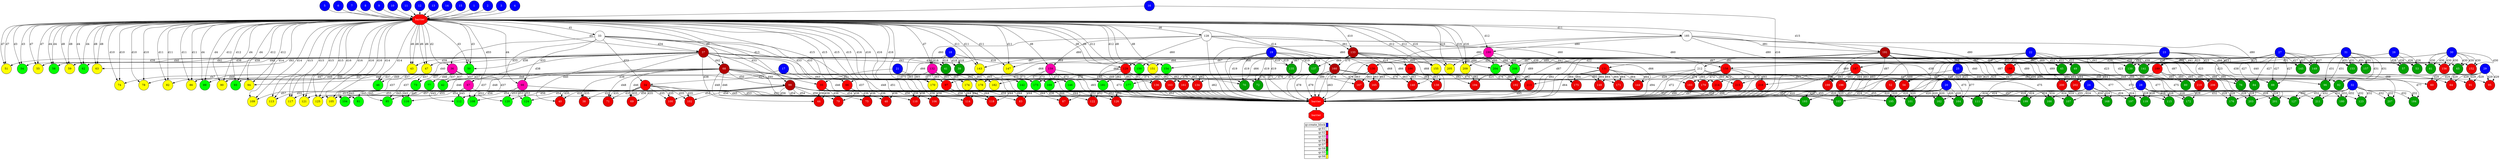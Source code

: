 digraph {
  rankdir=TB;
  labeljust="l";
  subgraph dependence_graph {
    ranksep=0.20;
    node[height=0.75];

1[shape=circle, style=filled fillcolor="#0000ff" fontcolor="#ffffff"];
2[shape=circle, style=filled fillcolor="#0000ff" fontcolor="#ffffff"];
3[shape=circle, style=filled fillcolor="#0000ff" fontcolor="#ffffff"];
4[shape=circle, style=filled fillcolor="#0000ff" fontcolor="#ffffff"];
5[shape=circle, style=filled fillcolor="#0000ff" fontcolor="#ffffff"];
6[shape=circle, style=filled fillcolor="#0000ff" fontcolor="#ffffff"];
7[shape=circle, style=filled fillcolor="#0000ff" fontcolor="#ffffff"];
8[shape=circle, style=filled fillcolor="#0000ff" fontcolor="#ffffff"];
9[shape=circle, style=filled fillcolor="#0000ff" fontcolor="#ffffff"];
10[shape=circle, style=filled fillcolor="#0000ff" fontcolor="#ffffff"];
11[shape=circle, style=filled fillcolor="#0000ff" fontcolor="#ffffff"];
12[shape=circle, style=filled fillcolor="#0000ff" fontcolor="#ffffff"];
13[shape=circle, style=filled fillcolor="#0000ff" fontcolor="#ffffff"];
14[shape=circle, style=filled fillcolor="#0000ff" fontcolor="#ffffff"];
15[shape=circle, style=filled fillcolor="#0000ff" fontcolor="#ffffff"];
16[shape=circle, style=filled fillcolor="#0000ff" fontcolor="#ffffff"];
Synchro1[label="barrier", shape=octagon, style=filled fillcolor="#ff0000" fontcolor="#FFFFFF"];
6 -> Synchro1;
8 -> Synchro1;
10 -> Synchro1;
15 -> Synchro1;
7 -> Synchro1;
3 -> Synchro1;
1 -> Synchro1;
4 -> Synchro1;
12 -> Synchro1;
11 -> Synchro1;
14 -> Synchro1;
2 -> Synchro1;
5 -> Synchro1;
9 -> Synchro1;
16 -> Synchro1;
13 -> Synchro1;
17[shape=circle, style=filled fillcolor="#0000ff" fontcolor="#ffffff"];
18[shape=circle, style=filled fillcolor="#0000ff" fontcolor="#ffffff"];
19[shape=circle, style=filled fillcolor="#0000ff" fontcolor="#ffffff"];
20[shape=circle, style=filled fillcolor="#0000ff" fontcolor="#ffffff"];
21[shape=circle, style=filled fillcolor="#0000ff" fontcolor="#ffffff"];
22[shape=circle, style=filled fillcolor="#0000ff" fontcolor="#ffffff"];
23[shape=circle, style=filled fillcolor="#0000ff" fontcolor="#ffffff"];
24[shape=circle, style=filled fillcolor="#0000ff" fontcolor="#ffffff"];
25[shape=circle, style=filled fillcolor="#0000ff" fontcolor="#ffffff"];
26[shape=circle, style=filled fillcolor="#0000ff" fontcolor="#ffffff"];
27[shape=circle, style=filled fillcolor="#0000ff" fontcolor="#ffffff"];
28[shape=circle, style=filled fillcolor="#0000ff" fontcolor="#ffffff"];
29[shape=circle, style=filled fillcolor="#0000ff" fontcolor="#ffffff"];
30[shape=circle, style=filled fillcolor="#0000ff" fontcolor="#ffffff"];
31[shape=circle, style=filled fillcolor="#0000ff" fontcolor="#ffffff"];
32[shape=circle, style=filled fillcolor="#0000ff" fontcolor="#ffffff"];
33[shape=circle, style=filled fillcolor="#ffffff" fontcolor="#000000"];
Synchro1 -> 33[ label="d1" ];
34[shape=circle, style=filled fillcolor="#ff0000" fontcolor="#000000"];
17 -> 34[ label="d17" ];
33 -> 34[ label="d33" ];
35[shape=circle, style=filled fillcolor="#ff0000" fontcolor="#000000"];
21 -> 35[ label="d21" ];
33 -> 35[ label="d33" ];
36[shape=circle, style=filled fillcolor="#ff00ae" fontcolor="#000000"];
33 -> 36[ label="d33" ];
Synchro1 -> 36[ label="d2" ];
37[shape=circle, style=filled fillcolor="#b30000" fontcolor="#ffffff"];
33 -> 37[ label="d34" ];
Synchro1 -> 37[ label="d5" ];
38[shape=circle, style=filled fillcolor="#eb0000" fontcolor="#ffffff"];
34 -> 38[ label="d35" ];
37 -> 38[ label="d38" ];
34 -> 38[ label="d35" ];
39[shape=circle, style=filled fillcolor="#00a200" fontcolor="#ffffff"];
18 -> 39[ label="d18" ];
37 -> 39[ label="d39" ];
18 -> 39[ label="d18" ];
40[shape=circle, style=filled fillcolor="#eb0000" fontcolor="#ffffff"];
34 -> 40[ label="d35" ];
37 -> 40[ label="d40" ];
34 -> 40[ label="d35" ];
41[shape=circle, style=filled fillcolor="#00a200" fontcolor="#ffffff"];
18 -> 41[ label="d18" ];
37 -> 41[ label="d41" ];
18 -> 41[ label="d18" ];
42[shape=circle, style=filled fillcolor="#00ff00" fontcolor="#000000"];
37 -> 42[ label="d38" ];
36 -> 42[ label="d37" ];
36 -> 42[ label="d37" ];
43[shape=circle, style=filled fillcolor="#ffff00" fontcolor="#000000"];
37 -> 43[ label="d39" ];
Synchro1 -> 43[ label="d6" ];
Synchro1 -> 43[ label="d6" ];
44[shape=circle, style=filled fillcolor="#eb0000" fontcolor="#ffffff"];
35 -> 44[ label="d36" ];
37 -> 44[ label="d38" ];
35 -> 44[ label="d36" ];
45[shape=circle, style=filled fillcolor="#00a200" fontcolor="#ffffff"];
22 -> 45[ label="d22" ];
37 -> 45[ label="d39" ];
22 -> 45[ label="d22" ];
46[shape=circle, style=filled fillcolor="#00ff00" fontcolor="#000000"];
37 -> 46[ label="d40" ];
36 -> 46[ label="d37" ];
36 -> 46[ label="d37" ];
47[shape=circle, style=filled fillcolor="#ffff00" fontcolor="#000000"];
37 -> 47[ label="d41" ];
Synchro1 -> 47[ label="d6" ];
Synchro1 -> 47[ label="d6" ];
48[shape=circle, style=filled fillcolor="#eb0000" fontcolor="#ffffff"];
35 -> 48[ label="d36" ];
37 -> 48[ label="d40" ];
35 -> 48[ label="d36" ];
49[shape=circle, style=filled fillcolor="#00a200" fontcolor="#ffffff"];
22 -> 49[ label="d22" ];
37 -> 49[ label="d41" ];
22 -> 49[ label="d22" ];
50[shape=circle, style=filled fillcolor="#00ff00" fontcolor="#000000"];
37 -> 50[ label="d38" ];
Synchro1 -> 50[ label="d3" ];
Synchro1 -> 50[ label="d3" ];
51[shape=circle, style=filled fillcolor="#ffff00" fontcolor="#000000"];
37 -> 51[ label="d39" ];
Synchro1 -> 51[ label="d7" ];
Synchro1 -> 51[ label="d7" ];
52[shape=circle, style=filled fillcolor="#eb0000" fontcolor="#ffffff"];
25 -> 52[ label="d25" ];
37 -> 52[ label="d38" ];
25 -> 52[ label="d25" ];
53[shape=circle, style=filled fillcolor="#00a200" fontcolor="#ffffff"];
26 -> 53[ label="d26" ];
37 -> 53[ label="d39" ];
26 -> 53[ label="d26" ];
54[shape=circle, style=filled fillcolor="#00ff00" fontcolor="#000000"];
37 -> 54[ label="d40" ];
Synchro1 -> 54[ label="d3" ];
Synchro1 -> 54[ label="d3" ];
55[shape=circle, style=filled fillcolor="#ffff00" fontcolor="#000000"];
37 -> 55[ label="d41" ];
Synchro1 -> 55[ label="d7" ];
Synchro1 -> 55[ label="d7" ];
56[shape=circle, style=filled fillcolor="#eb0000" fontcolor="#ffffff"];
25 -> 56[ label="d25" ];
37 -> 56[ label="d40" ];
25 -> 56[ label="d25" ];
57[shape=circle, style=filled fillcolor="#00a200" fontcolor="#ffffff"];
26 -> 57[ label="d26" ];
37 -> 57[ label="d41" ];
26 -> 57[ label="d26" ];
58[shape=circle, style=filled fillcolor="#00ff00" fontcolor="#000000"];
37 -> 58[ label="d38" ];
Synchro1 -> 58[ label="d4" ];
Synchro1 -> 58[ label="d4" ];
59[shape=circle, style=filled fillcolor="#ffff00" fontcolor="#000000"];
37 -> 59[ label="d39" ];
Synchro1 -> 59[ label="d8" ];
Synchro1 -> 59[ label="d8" ];
60[shape=circle, style=filled fillcolor="#eb0000" fontcolor="#ffffff"];
29 -> 60[ label="d29" ];
37 -> 60[ label="d38" ];
29 -> 60[ label="d29" ];
61[shape=circle, style=filled fillcolor="#00a200" fontcolor="#ffffff"];
30 -> 61[ label="d30" ];
37 -> 61[ label="d39" ];
30 -> 61[ label="d30" ];
62[shape=circle, style=filled fillcolor="#00ff00" fontcolor="#000000"];
37 -> 62[ label="d40" ];
Synchro1 -> 62[ label="d4" ];
Synchro1 -> 62[ label="d4" ];
63[shape=circle, style=filled fillcolor="#ffff00" fontcolor="#000000"];
37 -> 63[ label="d41" ];
Synchro1 -> 63[ label="d8" ];
Synchro1 -> 63[ label="d8" ];
64[shape=circle, style=filled fillcolor="#eb0000" fontcolor="#ffffff"];
29 -> 64[ label="d29" ];
37 -> 64[ label="d40" ];
29 -> 64[ label="d29" ];
65[shape=circle, style=filled fillcolor="#00a200" fontcolor="#ffffff"];
30 -> 65[ label="d30" ];
37 -> 65[ label="d41" ];
30 -> 65[ label="d30" ];
66[shape=circle, style=filled fillcolor="#ff0000" fontcolor="#000000"];
25 -> 66[ label="d25" ];
33 -> 66[ label="d33" ];
67[shape=circle, style=filled fillcolor="#ff00ae" fontcolor="#000000"];
33 -> 67[ label="d33" ];
Synchro1 -> 67[ label="d3" ];
68[shape=circle, style=filled fillcolor="#b30000" fontcolor="#ffffff"];
37 -> 68[ label="d42" ];
Synchro1 -> 68[ label="d9" ];
69[shape=circle, style=filled fillcolor="#eb0000" fontcolor="#ffffff"];
34 -> 69[ label="d35" ];
68 -> 69[ label="d46" ];
34 -> 69[ label="d35" ];
70[shape=circle, style=filled fillcolor="#00a200" fontcolor="#ffffff"];
19 -> 70[ label="d19" ];
68 -> 70[ label="d47" ];
19 -> 70[ label="d19" ];
71[shape=circle, style=filled fillcolor="#eb0000" fontcolor="#ffffff"];
34 -> 71[ label="d35" ];
68 -> 71[ label="d48" ];
34 -> 71[ label="d35" ];
72[shape=circle, style=filled fillcolor="#00a200" fontcolor="#ffffff"];
19 -> 72[ label="d19" ];
68 -> 72[ label="d49" ];
19 -> 72[ label="d19" ];
73[shape=circle, style=filled fillcolor="#00ff00" fontcolor="#000000"];
68 -> 73[ label="d46" ];
36 -> 73[ label="d37" ];
36 -> 73[ label="d37" ];
74[shape=circle, style=filled fillcolor="#ffff00" fontcolor="#000000"];
68 -> 74[ label="d47" ];
Synchro1 -> 74[ label="d10" ];
Synchro1 -> 74[ label="d10" ];
75[shape=circle, style=filled fillcolor="#eb0000" fontcolor="#ffffff"];
35 -> 75[ label="d36" ];
68 -> 75[ label="d46" ];
35 -> 75[ label="d36" ];
76[shape=circle, style=filled fillcolor="#00a200" fontcolor="#ffffff"];
23 -> 76[ label="d23" ];
68 -> 76[ label="d47" ];
23 -> 76[ label="d23" ];
77[shape=circle, style=filled fillcolor="#00ff00" fontcolor="#000000"];
68 -> 77[ label="d48" ];
36 -> 77[ label="d37" ];
36 -> 77[ label="d37" ];
78[shape=circle, style=filled fillcolor="#ffff00" fontcolor="#000000"];
68 -> 78[ label="d49" ];
Synchro1 -> 78[ label="d10" ];
Synchro1 -> 78[ label="d10" ];
79[shape=circle, style=filled fillcolor="#eb0000" fontcolor="#ffffff"];
35 -> 79[ label="d36" ];
68 -> 79[ label="d48" ];
35 -> 79[ label="d36" ];
80[shape=circle, style=filled fillcolor="#00a200" fontcolor="#ffffff"];
23 -> 80[ label="d23" ];
68 -> 80[ label="d49" ];
23 -> 80[ label="d23" ];
81[shape=circle, style=filled fillcolor="#00ff00" fontcolor="#000000"];
68 -> 81[ label="d46" ];
67 -> 81[ label="d45" ];
67 -> 81[ label="d45" ];
82[shape=circle, style=filled fillcolor="#ffff00" fontcolor="#000000"];
68 -> 82[ label="d47" ];
Synchro1 -> 82[ label="d11" ];
Synchro1 -> 82[ label="d11" ];
83[shape=circle, style=filled fillcolor="#eb0000" fontcolor="#ffffff"];
66 -> 83[ label="d44" ];
68 -> 83[ label="d46" ];
66 -> 83[ label="d44" ];
84[shape=circle, style=filled fillcolor="#00a200" fontcolor="#ffffff"];
27 -> 84[ label="d27" ];
68 -> 84[ label="d47" ];
27 -> 84[ label="d27" ];
85[shape=circle, style=filled fillcolor="#00ff00" fontcolor="#000000"];
68 -> 85[ label="d48" ];
67 -> 85[ label="d45" ];
67 -> 85[ label="d45" ];
86[shape=circle, style=filled fillcolor="#ffff00" fontcolor="#000000"];
68 -> 86[ label="d49" ];
Synchro1 -> 86[ label="d11" ];
Synchro1 -> 86[ label="d11" ];
87[shape=circle, style=filled fillcolor="#eb0000" fontcolor="#ffffff"];
66 -> 87[ label="d44" ];
68 -> 87[ label="d48" ];
66 -> 87[ label="d44" ];
88[shape=circle, style=filled fillcolor="#00a200" fontcolor="#ffffff"];
27 -> 88[ label="d27" ];
68 -> 88[ label="d49" ];
27 -> 88[ label="d27" ];
89[shape=circle, style=filled fillcolor="#00ff00" fontcolor="#000000"];
68 -> 89[ label="d46" ];
Synchro1 -> 89[ label="d4" ];
Synchro1 -> 89[ label="d4" ];
90[shape=circle, style=filled fillcolor="#ffff00" fontcolor="#000000"];
68 -> 90[ label="d47" ];
Synchro1 -> 90[ label="d12" ];
Synchro1 -> 90[ label="d12" ];
91[shape=circle, style=filled fillcolor="#eb0000" fontcolor="#ffffff"];
29 -> 91[ label="d29" ];
68 -> 91[ label="d46" ];
29 -> 91[ label="d29" ];
92[shape=circle, style=filled fillcolor="#00a200" fontcolor="#ffffff"];
31 -> 92[ label="d31" ];
68 -> 92[ label="d47" ];
31 -> 92[ label="d31" ];
93[shape=circle, style=filled fillcolor="#00ff00" fontcolor="#000000"];
68 -> 93[ label="d48" ];
Synchro1 -> 93[ label="d4" ];
Synchro1 -> 93[ label="d4" ];
94[shape=circle, style=filled fillcolor="#ffff00" fontcolor="#000000"];
68 -> 94[ label="d49" ];
Synchro1 -> 94[ label="d12" ];
Synchro1 -> 94[ label="d12" ];
95[shape=circle, style=filled fillcolor="#eb0000" fontcolor="#ffffff"];
29 -> 95[ label="d29" ];
68 -> 95[ label="d48" ];
29 -> 95[ label="d29" ];
96[shape=circle, style=filled fillcolor="#00a200" fontcolor="#ffffff"];
31 -> 96[ label="d31" ];
68 -> 96[ label="d49" ];
31 -> 96[ label="d31" ];
97[shape=circle, style=filled fillcolor="#ff0000" fontcolor="#000000"];
29 -> 97[ label="d29" ];
33 -> 97[ label="d33" ];
98[shape=circle, style=filled fillcolor="#ff00ae" fontcolor="#000000"];
33 -> 98[ label="d33" ];
Synchro1 -> 98[ label="d4" ];
99[shape=circle, style=filled fillcolor="#b30000" fontcolor="#ffffff"];
68 -> 99[ label="d50" ];
Synchro1 -> 99[ label="d13" ];
100[shape=circle, style=filled fillcolor="#eb0000" fontcolor="#ffffff"];
34 -> 100[ label="d35" ];
99 -> 100[ label="d54" ];
34 -> 100[ label="d35" ];
101[shape=circle, style=filled fillcolor="#00a200" fontcolor="#ffffff"];
20 -> 101[ label="d20" ];
99 -> 101[ label="d55" ];
20 -> 101[ label="d20" ];
102[shape=circle, style=filled fillcolor="#eb0000" fontcolor="#ffffff"];
34 -> 102[ label="d35" ];
99 -> 102[ label="d56" ];
34 -> 102[ label="d35" ];
103[shape=circle, style=filled fillcolor="#00a200" fontcolor="#ffffff"];
20 -> 103[ label="d20" ];
99 -> 103[ label="d57" ];
20 -> 103[ label="d20" ];
104[shape=circle, style=filled fillcolor="#00ff00" fontcolor="#000000"];
99 -> 104[ label="d54" ];
36 -> 104[ label="d37" ];
36 -> 104[ label="d37" ];
105[shape=circle, style=filled fillcolor="#ffff00" fontcolor="#000000"];
99 -> 105[ label="d55" ];
Synchro1 -> 105[ label="d14" ];
Synchro1 -> 105[ label="d14" ];
106[shape=circle, style=filled fillcolor="#eb0000" fontcolor="#ffffff"];
35 -> 106[ label="d36" ];
99 -> 106[ label="d54" ];
35 -> 106[ label="d36" ];
107[shape=circle, style=filled fillcolor="#00a200" fontcolor="#ffffff"];
24 -> 107[ label="d24" ];
99 -> 107[ label="d55" ];
24 -> 107[ label="d24" ];
108[shape=circle, style=filled fillcolor="#00ff00" fontcolor="#000000"];
99 -> 108[ label="d56" ];
36 -> 108[ label="d37" ];
36 -> 108[ label="d37" ];
109[shape=circle, style=filled fillcolor="#ffff00" fontcolor="#000000"];
99 -> 109[ label="d57" ];
Synchro1 -> 109[ label="d14" ];
Synchro1 -> 109[ label="d14" ];
110[shape=circle, style=filled fillcolor="#eb0000" fontcolor="#ffffff"];
35 -> 110[ label="d36" ];
99 -> 110[ label="d56" ];
35 -> 110[ label="d36" ];
111[shape=circle, style=filled fillcolor="#00a200" fontcolor="#ffffff"];
24 -> 111[ label="d24" ];
99 -> 111[ label="d57" ];
24 -> 111[ label="d24" ];
112[shape=circle, style=filled fillcolor="#00ff00" fontcolor="#000000"];
99 -> 112[ label="d54" ];
67 -> 112[ label="d45" ];
67 -> 112[ label="d45" ];
113[shape=circle, style=filled fillcolor="#ffff00" fontcolor="#000000"];
99 -> 113[ label="d55" ];
Synchro1 -> 113[ label="d15" ];
Synchro1 -> 113[ label="d15" ];
114[shape=circle, style=filled fillcolor="#eb0000" fontcolor="#ffffff"];
66 -> 114[ label="d44" ];
99 -> 114[ label="d54" ];
66 -> 114[ label="d44" ];
115[shape=circle, style=filled fillcolor="#00a200" fontcolor="#ffffff"];
28 -> 115[ label="d28" ];
99 -> 115[ label="d55" ];
28 -> 115[ label="d28" ];
116[shape=circle, style=filled fillcolor="#00ff00" fontcolor="#000000"];
99 -> 116[ label="d56" ];
67 -> 116[ label="d45" ];
67 -> 116[ label="d45" ];
117[shape=circle, style=filled fillcolor="#ffff00" fontcolor="#000000"];
99 -> 117[ label="d57" ];
Synchro1 -> 117[ label="d15" ];
Synchro1 -> 117[ label="d15" ];
118[shape=circle, style=filled fillcolor="#eb0000" fontcolor="#ffffff"];
66 -> 118[ label="d44" ];
99 -> 118[ label="d56" ];
66 -> 118[ label="d44" ];
119[shape=circle, style=filled fillcolor="#00a200" fontcolor="#ffffff"];
28 -> 119[ label="d28" ];
99 -> 119[ label="d57" ];
28 -> 119[ label="d28" ];
120[shape=circle, style=filled fillcolor="#00ff00" fontcolor="#000000"];
99 -> 120[ label="d54" ];
98 -> 120[ label="d53" ];
98 -> 120[ label="d53" ];
121[shape=circle, style=filled fillcolor="#ffff00" fontcolor="#000000"];
99 -> 121[ label="d55" ];
Synchro1 -> 121[ label="d16" ];
Synchro1 -> 121[ label="d16" ];
122[shape=circle, style=filled fillcolor="#eb0000" fontcolor="#ffffff"];
97 -> 122[ label="d52" ];
99 -> 122[ label="d54" ];
97 -> 122[ label="d52" ];
123[shape=circle, style=filled fillcolor="#00a200" fontcolor="#ffffff"];
32 -> 123[ label="d32" ];
99 -> 123[ label="d55" ];
32 -> 123[ label="d32" ];
124[shape=circle, style=filled fillcolor="#00ff00" fontcolor="#000000"];
99 -> 124[ label="d56" ];
98 -> 124[ label="d53" ];
98 -> 124[ label="d53" ];
125[shape=circle, style=filled fillcolor="#ffff00" fontcolor="#000000"];
99 -> 125[ label="d57" ];
Synchro1 -> 125[ label="d16" ];
Synchro1 -> 125[ label="d16" ];
126[shape=circle, style=filled fillcolor="#eb0000" fontcolor="#ffffff"];
97 -> 126[ label="d52" ];
99 -> 126[ label="d56" ];
97 -> 126[ label="d52" ];
127[shape=circle, style=filled fillcolor="#00a200" fontcolor="#ffffff"];
32 -> 127[ label="d32" ];
99 -> 127[ label="d57" ];
32 -> 127[ label="d32" ];
128[shape=circle, style=filled fillcolor="#ffffff" fontcolor="#000000"];
Synchro1 -> 128[ label="d6" ];
129[shape=circle, style=filled fillcolor="#ff0000" fontcolor="#000000"];
18 -> 129[ label="d18" ];
128 -> 129[ label="d60" ];
130[shape=circle, style=filled fillcolor="#ff0000" fontcolor="#000000"];
22 -> 130[ label="d22" ];
128 -> 130[ label="d60" ];
131[shape=circle, style=filled fillcolor="#ff0000" fontcolor="#000000"];
26 -> 131[ label="d26" ];
128 -> 131[ label="d60" ];
132[shape=circle, style=filled fillcolor="#ff00ae" fontcolor="#000000"];
128 -> 132[ label="d60" ];
Synchro1 -> 132[ label="d7" ];
133[shape=circle, style=filled fillcolor="#b30000" fontcolor="#ffffff"];
128 -> 133[ label="d61" ];
Synchro1 -> 133[ label="d10" ];
134[shape=circle, style=filled fillcolor="#eb0000" fontcolor="#ffffff"];
129 -> 134[ label="d62" ];
133 -> 134[ label="d66" ];
129 -> 134[ label="d62" ];
135[shape=circle, style=filled fillcolor="#00a200" fontcolor="#ffffff"];
19 -> 135[ label="d19" ];
133 -> 135[ label="d67" ];
19 -> 135[ label="d19" ];
136[shape=circle, style=filled fillcolor="#eb0000" fontcolor="#ffffff"];
129 -> 136[ label="d62" ];
133 -> 136[ label="d68" ];
129 -> 136[ label="d62" ];
137[shape=circle, style=filled fillcolor="#00a200" fontcolor="#ffffff"];
19 -> 137[ label="d19" ];
133 -> 137[ label="d69" ];
19 -> 137[ label="d19" ];
138[shape=circle, style=filled fillcolor="#eb0000" fontcolor="#ffffff"];
130 -> 138[ label="d63" ];
133 -> 138[ label="d66" ];
130 -> 138[ label="d63" ];
139[shape=circle, style=filled fillcolor="#00a200" fontcolor="#ffffff"];
23 -> 139[ label="d23" ];
133 -> 139[ label="d67" ];
23 -> 139[ label="d23" ];
140[shape=circle, style=filled fillcolor="#eb0000" fontcolor="#ffffff"];
130 -> 140[ label="d63" ];
133 -> 140[ label="d68" ];
130 -> 140[ label="d63" ];
141[shape=circle, style=filled fillcolor="#00a200" fontcolor="#ffffff"];
23 -> 141[ label="d23" ];
133 -> 141[ label="d69" ];
23 -> 141[ label="d23" ];
142[shape=circle, style=filled fillcolor="#00ff00" fontcolor="#000000"];
133 -> 142[ label="d66" ];
132 -> 142[ label="d65" ];
132 -> 142[ label="d65" ];
143[shape=circle, style=filled fillcolor="#ffff00" fontcolor="#000000"];
133 -> 143[ label="d67" ];
Synchro1 -> 143[ label="d11" ];
Synchro1 -> 143[ label="d11" ];
144[shape=circle, style=filled fillcolor="#eb0000" fontcolor="#ffffff"];
131 -> 144[ label="d64" ];
133 -> 144[ label="d66" ];
131 -> 144[ label="d64" ];
145[shape=circle, style=filled fillcolor="#00a200" fontcolor="#ffffff"];
27 -> 145[ label="d27" ];
133 -> 145[ label="d67" ];
27 -> 145[ label="d27" ];
146[shape=circle, style=filled fillcolor="#00ff00" fontcolor="#000000"];
133 -> 146[ label="d68" ];
132 -> 146[ label="d65" ];
132 -> 146[ label="d65" ];
147[shape=circle, style=filled fillcolor="#ffff00" fontcolor="#000000"];
133 -> 147[ label="d69" ];
Synchro1 -> 147[ label="d11" ];
Synchro1 -> 147[ label="d11" ];
148[shape=circle, style=filled fillcolor="#eb0000" fontcolor="#ffffff"];
131 -> 148[ label="d64" ];
133 -> 148[ label="d68" ];
131 -> 148[ label="d64" ];
149[shape=circle, style=filled fillcolor="#00a200" fontcolor="#ffffff"];
27 -> 149[ label="d27" ];
133 -> 149[ label="d69" ];
27 -> 149[ label="d27" ];
150[shape=circle, style=filled fillcolor="#00ff00" fontcolor="#000000"];
133 -> 150[ label="d66" ];
Synchro1 -> 150[ label="d8" ];
Synchro1 -> 150[ label="d8" ];
151[shape=circle, style=filled fillcolor="#ffff00" fontcolor="#000000"];
133 -> 151[ label="d67" ];
Synchro1 -> 151[ label="d12" ];
Synchro1 -> 151[ label="d12" ];
152[shape=circle, style=filled fillcolor="#eb0000" fontcolor="#ffffff"];
30 -> 152[ label="d30" ];
133 -> 152[ label="d66" ];
30 -> 152[ label="d30" ];
153[shape=circle, style=filled fillcolor="#00a200" fontcolor="#ffffff"];
31 -> 153[ label="d31" ];
133 -> 153[ label="d67" ];
31 -> 153[ label="d31" ];
154[shape=circle, style=filled fillcolor="#00ff00" fontcolor="#000000"];
133 -> 154[ label="d68" ];
Synchro1 -> 154[ label="d8" ];
Synchro1 -> 154[ label="d8" ];
155[shape=circle, style=filled fillcolor="#ffff00" fontcolor="#000000"];
133 -> 155[ label="d69" ];
Synchro1 -> 155[ label="d12" ];
Synchro1 -> 155[ label="d12" ];
156[shape=circle, style=filled fillcolor="#eb0000" fontcolor="#ffffff"];
30 -> 156[ label="d30" ];
133 -> 156[ label="d68" ];
30 -> 156[ label="d30" ];
157[shape=circle, style=filled fillcolor="#00a200" fontcolor="#ffffff"];
31 -> 157[ label="d31" ];
133 -> 157[ label="d69" ];
31 -> 157[ label="d31" ];
158[shape=circle, style=filled fillcolor="#ff0000" fontcolor="#000000"];
30 -> 158[ label="d30" ];
128 -> 158[ label="d60" ];
159[shape=circle, style=filled fillcolor="#ff00ae" fontcolor="#000000"];
128 -> 159[ label="d60" ];
Synchro1 -> 159[ label="d8" ];
160[shape=circle, style=filled fillcolor="#b30000" fontcolor="#ffffff"];
133 -> 160[ label="d70" ];
Synchro1 -> 160[ label="d14" ];
161[shape=circle, style=filled fillcolor="#eb0000" fontcolor="#ffffff"];
129 -> 161[ label="d62" ];
160 -> 161[ label="d74" ];
129 -> 161[ label="d62" ];
162[shape=circle, style=filled fillcolor="#00a200" fontcolor="#ffffff"];
20 -> 162[ label="d20" ];
160 -> 162[ label="d75" ];
20 -> 162[ label="d20" ];
163[shape=circle, style=filled fillcolor="#eb0000" fontcolor="#ffffff"];
129 -> 163[ label="d62" ];
160 -> 163[ label="d76" ];
129 -> 163[ label="d62" ];
164[shape=circle, style=filled fillcolor="#00a200" fontcolor="#ffffff"];
20 -> 164[ label="d20" ];
160 -> 164[ label="d77" ];
20 -> 164[ label="d20" ];
165[shape=circle, style=filled fillcolor="#eb0000" fontcolor="#ffffff"];
130 -> 165[ label="d63" ];
160 -> 165[ label="d74" ];
130 -> 165[ label="d63" ];
166[shape=circle, style=filled fillcolor="#00a200" fontcolor="#ffffff"];
24 -> 166[ label="d24" ];
160 -> 166[ label="d75" ];
24 -> 166[ label="d24" ];
167[shape=circle, style=filled fillcolor="#eb0000" fontcolor="#ffffff"];
130 -> 167[ label="d63" ];
160 -> 167[ label="d76" ];
130 -> 167[ label="d63" ];
168[shape=circle, style=filled fillcolor="#00a200" fontcolor="#ffffff"];
24 -> 168[ label="d24" ];
160 -> 168[ label="d77" ];
24 -> 168[ label="d24" ];
169[shape=circle, style=filled fillcolor="#00ff00" fontcolor="#000000"];
160 -> 169[ label="d74" ];
132 -> 169[ label="d65" ];
132 -> 169[ label="d65" ];
170[shape=circle, style=filled fillcolor="#ffff00" fontcolor="#000000"];
160 -> 170[ label="d75" ];
Synchro1 -> 170[ label="d15" ];
Synchro1 -> 170[ label="d15" ];
171[shape=circle, style=filled fillcolor="#eb0000" fontcolor="#ffffff"];
131 -> 171[ label="d64" ];
160 -> 171[ label="d74" ];
131 -> 171[ label="d64" ];
172[shape=circle, style=filled fillcolor="#00a200" fontcolor="#ffffff"];
28 -> 172[ label="d28" ];
160 -> 172[ label="d75" ];
28 -> 172[ label="d28" ];
173[shape=circle, style=filled fillcolor="#00ff00" fontcolor="#000000"];
160 -> 173[ label="d76" ];
132 -> 173[ label="d65" ];
132 -> 173[ label="d65" ];
174[shape=circle, style=filled fillcolor="#ffff00" fontcolor="#000000"];
160 -> 174[ label="d77" ];
Synchro1 -> 174[ label="d15" ];
Synchro1 -> 174[ label="d15" ];
175[shape=circle, style=filled fillcolor="#eb0000" fontcolor="#ffffff"];
131 -> 175[ label="d64" ];
160 -> 175[ label="d76" ];
131 -> 175[ label="d64" ];
176[shape=circle, style=filled fillcolor="#00a200" fontcolor="#ffffff"];
28 -> 176[ label="d28" ];
160 -> 176[ label="d77" ];
28 -> 176[ label="d28" ];
177[shape=circle, style=filled fillcolor="#00ff00" fontcolor="#000000"];
160 -> 177[ label="d74" ];
159 -> 177[ label="d73" ];
159 -> 177[ label="d73" ];
178[shape=circle, style=filled fillcolor="#ffff00" fontcolor="#000000"];
160 -> 178[ label="d75" ];
Synchro1 -> 178[ label="d16" ];
Synchro1 -> 178[ label="d16" ];
179[shape=circle, style=filled fillcolor="#eb0000" fontcolor="#ffffff"];
158 -> 179[ label="d72" ];
160 -> 179[ label="d74" ];
158 -> 179[ label="d72" ];
180[shape=circle, style=filled fillcolor="#00a200" fontcolor="#ffffff"];
32 -> 180[ label="d32" ];
160 -> 180[ label="d75" ];
32 -> 180[ label="d32" ];
181[shape=circle, style=filled fillcolor="#00ff00" fontcolor="#000000"];
160 -> 181[ label="d76" ];
159 -> 181[ label="d73" ];
159 -> 181[ label="d73" ];
182[shape=circle, style=filled fillcolor="#ffff00" fontcolor="#000000"];
160 -> 182[ label="d77" ];
Synchro1 -> 182[ label="d16" ];
Synchro1 -> 182[ label="d16" ];
183[shape=circle, style=filled fillcolor="#eb0000" fontcolor="#ffffff"];
158 -> 183[ label="d72" ];
160 -> 183[ label="d76" ];
158 -> 183[ label="d72" ];
184[shape=circle, style=filled fillcolor="#00a200" fontcolor="#ffffff"];
32 -> 184[ label="d32" ];
160 -> 184[ label="d77" ];
32 -> 184[ label="d32" ];
185[shape=circle, style=filled fillcolor="#ffffff" fontcolor="#000000"];
Synchro1 -> 185[ label="d11" ];
186[shape=circle, style=filled fillcolor="#ff0000" fontcolor="#000000"];
19 -> 186[ label="d19" ];
185 -> 186[ label="d80" ];
187[shape=circle, style=filled fillcolor="#ff0000" fontcolor="#000000"];
23 -> 187[ label="d23" ];
185 -> 187[ label="d80" ];
188[shape=circle, style=filled fillcolor="#ff0000" fontcolor="#000000"];
27 -> 188[ label="d27" ];
185 -> 188[ label="d80" ];
189[shape=circle, style=filled fillcolor="#ff0000" fontcolor="#000000"];
31 -> 189[ label="d31" ];
185 -> 189[ label="d80" ];
190[shape=circle, style=filled fillcolor="#ff00ae" fontcolor="#000000"];
185 -> 190[ label="d80" ];
Synchro1 -> 190[ label="d12" ];
191[shape=circle, style=filled fillcolor="#b30000" fontcolor="#ffffff"];
185 -> 191[ label="d81" ];
Synchro1 -> 191[ label="d15" ];
192[shape=circle, style=filled fillcolor="#eb0000" fontcolor="#ffffff"];
186 -> 192[ label="d82" ];
191 -> 192[ label="d87" ];
186 -> 192[ label="d82" ];
193[shape=circle, style=filled fillcolor="#00a200" fontcolor="#ffffff"];
20 -> 193[ label="d20" ];
191 -> 193[ label="d88" ];
20 -> 193[ label="d20" ];
194[shape=circle, style=filled fillcolor="#eb0000" fontcolor="#ffffff"];
186 -> 194[ label="d82" ];
191 -> 194[ label="d89" ];
186 -> 194[ label="d82" ];
195[shape=circle, style=filled fillcolor="#00a200" fontcolor="#ffffff"];
20 -> 195[ label="d20" ];
191 -> 195[ label="d90" ];
20 -> 195[ label="d20" ];
196[shape=circle, style=filled fillcolor="#eb0000" fontcolor="#ffffff"];
187 -> 196[ label="d83" ];
191 -> 196[ label="d87" ];
187 -> 196[ label="d83" ];
197[shape=circle, style=filled fillcolor="#00a200" fontcolor="#ffffff"];
24 -> 197[ label="d24" ];
191 -> 197[ label="d88" ];
24 -> 197[ label="d24" ];
198[shape=circle, style=filled fillcolor="#eb0000" fontcolor="#ffffff"];
187 -> 198[ label="d83" ];
191 -> 198[ label="d89" ];
187 -> 198[ label="d83" ];
199[shape=circle, style=filled fillcolor="#00a200" fontcolor="#ffffff"];
24 -> 199[ label="d24" ];
191 -> 199[ label="d90" ];
24 -> 199[ label="d24" ];
200[shape=circle, style=filled fillcolor="#eb0000" fontcolor="#ffffff"];
188 -> 200[ label="d84" ];
191 -> 200[ label="d87" ];
188 -> 200[ label="d84" ];
201[shape=circle, style=filled fillcolor="#00a200" fontcolor="#ffffff"];
28 -> 201[ label="d28" ];
191 -> 201[ label="d88" ];
28 -> 201[ label="d28" ];
202[shape=circle, style=filled fillcolor="#eb0000" fontcolor="#ffffff"];
188 -> 202[ label="d84" ];
191 -> 202[ label="d89" ];
188 -> 202[ label="d84" ];
203[shape=circle, style=filled fillcolor="#00a200" fontcolor="#ffffff"];
28 -> 203[ label="d28" ];
191 -> 203[ label="d90" ];
28 -> 203[ label="d28" ];
204[shape=circle, style=filled fillcolor="#00ff00" fontcolor="#000000"];
191 -> 204[ label="d87" ];
190 -> 204[ label="d86" ];
190 -> 204[ label="d86" ];
205[shape=circle, style=filled fillcolor="#ffff00" fontcolor="#000000"];
191 -> 205[ label="d88" ];
Synchro1 -> 205[ label="d16" ];
Synchro1 -> 205[ label="d16" ];
206[shape=circle, style=filled fillcolor="#eb0000" fontcolor="#ffffff"];
189 -> 206[ label="d85" ];
191 -> 206[ label="d87" ];
189 -> 206[ label="d85" ];
207[shape=circle, style=filled fillcolor="#00a200" fontcolor="#ffffff"];
32 -> 207[ label="d32" ];
191 -> 207[ label="d88" ];
32 -> 207[ label="d32" ];
208[shape=circle, style=filled fillcolor="#00ff00" fontcolor="#000000"];
191 -> 208[ label="d89" ];
190 -> 208[ label="d86" ];
190 -> 208[ label="d86" ];
209[shape=circle, style=filled fillcolor="#ffff00" fontcolor="#000000"];
191 -> 209[ label="d90" ];
Synchro1 -> 209[ label="d16" ];
Synchro1 -> 209[ label="d16" ];
210[shape=circle, style=filled fillcolor="#eb0000" fontcolor="#ffffff"];
189 -> 210[ label="d85" ];
191 -> 210[ label="d89" ];
189 -> 210[ label="d85" ];
211[shape=circle, style=filled fillcolor="#00a200" fontcolor="#ffffff"];
32 -> 211[ label="d32" ];
191 -> 211[ label="d90" ];
32 -> 211[ label="d32" ];
212[shape=circle, style=filled fillcolor="#ffffff" fontcolor="#000000"];
191 -> 212[ label="d91" ];
213[shape=circle, style=filled fillcolor="#ff0000" fontcolor="#000000"];
186 -> 213[ label="d82" ];
212 -> 213[ label="d93" ];
214[shape=circle, style=filled fillcolor="#ff0000" fontcolor="#000000"];
187 -> 214[ label="d83" ];
212 -> 214[ label="d93" ];
215[shape=circle, style=filled fillcolor="#ff0000" fontcolor="#000000"];
188 -> 215[ label="d84" ];
212 -> 215[ label="d93" ];
216[shape=circle, style=filled fillcolor="#ff0000" fontcolor="#000000"];
189 -> 216[ label="d85" ];
212 -> 216[ label="d93" ];
Synchro2[label="barrier", shape=octagon, style=filled fillcolor="#ff0000" fontcolor="#FFFFFF"];
Synchro1 -> Synchro2;
128 -> Synchro2;
186 -> Synchro2;
213 -> Synchro2;
131 -> Synchro2;
27 -> Synchro2;
133 -> Synchro2;
29 -> Synchro2;
35 -> Synchro2;
98 -> Synchro2;
37 -> Synchro2;
185 -> Synchro2;
17 -> Synchro2;
97 -> Synchro2;
190 -> Synchro2;
129 -> Synchro2;
160 -> Synchro2;
158 -> Synchro2;
19 -> Synchro2;
26 -> Synchro2;
189 -> Synchro2;
23 -> Synchro2;
191 -> Synchro2;
36 -> Synchro2;
22 -> Synchro2;
67 -> Synchro2;
187 -> Synchro2;
66 -> Synchro2;
24 -> Synchro2;
28 -> Synchro2;
34 -> Synchro2;
68 -> Synchro2;
32 -> Synchro2;
20 -> Synchro2;
33 -> Synchro2;
214 -> Synchro2;
18 -> Synchro2;
25 -> Synchro2;
31 -> Synchro2;
212 -> Synchro2;
30 -> Synchro2;
21 -> Synchro2;
159 -> Synchro2;
132 -> Synchro2;
188 -> Synchro2;
216 -> Synchro2;
130 -> Synchro2;
215 -> Synchro2;
99 -> Synchro2;
34 -> Synchro2[ label="d35" ];
129 -> Synchro2[ label="d62" ];
213 -> Synchro2[ label="d95" ];
20 -> Synchro2[ label="d20" ];
35 -> Synchro2[ label="d36" ];
130 -> Synchro2[ label="d63" ];
214 -> Synchro2[ label="d96" ];
24 -> Synchro2[ label="d24" ];
66 -> Synchro2[ label="d44" ];
131 -> Synchro2[ label="d64" ];
215 -> Synchro2[ label="d97" ];
28 -> Synchro2[ label="d28" ];
97 -> Synchro2[ label="d52" ];
158 -> Synchro2[ label="d72" ];
216 -> Synchro2[ label="d98" ];
32 -> Synchro2[ label="d32" ];
99 -> Synchro2[ label="d58" ];
36 -> Synchro2[ label="d37" ];
67 -> Synchro2[ label="d45" ];
98 -> Synchro2[ label="d53" ];
37 -> Synchro2[ label="d43" ];
160 -> Synchro2[ label="d78" ];
132 -> Synchro2[ label="d65" ];
159 -> Synchro2[ label="d73" ];
68 -> Synchro2[ label="d51" ];
133 -> Synchro2[ label="d71" ];
212 -> Synchro2[ label="d94" ];
190 -> Synchro2[ label="d86" ];
99 -> Synchro2[ label="d59" ];
160 -> Synchro2[ label="d79" ];
191 -> Synchro2[ label="d92" ];
16 -> Synchro2[ label="d16" ];
Synchro3[label="barrier", shape=octagon, style=filled fillcolor="#ff0000" fontcolor="#FFFFFF"];
Synchro2 -> Synchro3;  }
  subgraph legend {
    rank=sink;
    node [shape=plaintext, height=0.75];
    ranksep=0.20;
    label = "Legend";
    key [label=<
      <table border="0" cellpadding="2" cellspacing="0" cellborder="1">
<tr>
<td align="right">qr.create_block</td>
<td bgcolor="#0000ff">&nbsp;</td>
</tr>
<tr>
<td align="right">qr.S1</td>
<td bgcolor="#ffffff">&nbsp;</td>
</tr>
<tr>
<td align="right">qr.S2</td>
<td bgcolor="#ff0000">&nbsp;</td>
</tr>
<tr>
<td align="right">qr.S3</td>
<td bgcolor="#ff00ae">&nbsp;</td>
</tr>
<tr>
<td align="right">qr.S4</td>
<td bgcolor="#b30000">&nbsp;</td>
</tr>
<tr>
<td align="right">qr.S7</td>
<td bgcolor="#eb0000">&nbsp;</td>
</tr>
<tr>
<td align="right">qr.S8</td>
<td bgcolor="#00a200">&nbsp;</td>
</tr>
<tr>
<td align="right">qr.S5</td>
<td bgcolor="#00ff00">&nbsp;</td>
</tr>
<tr>
<td align="right">qr.S6</td>
<td bgcolor="#ffff00">&nbsp;</td>
</tr>
      </table>
    >]
  }
}
